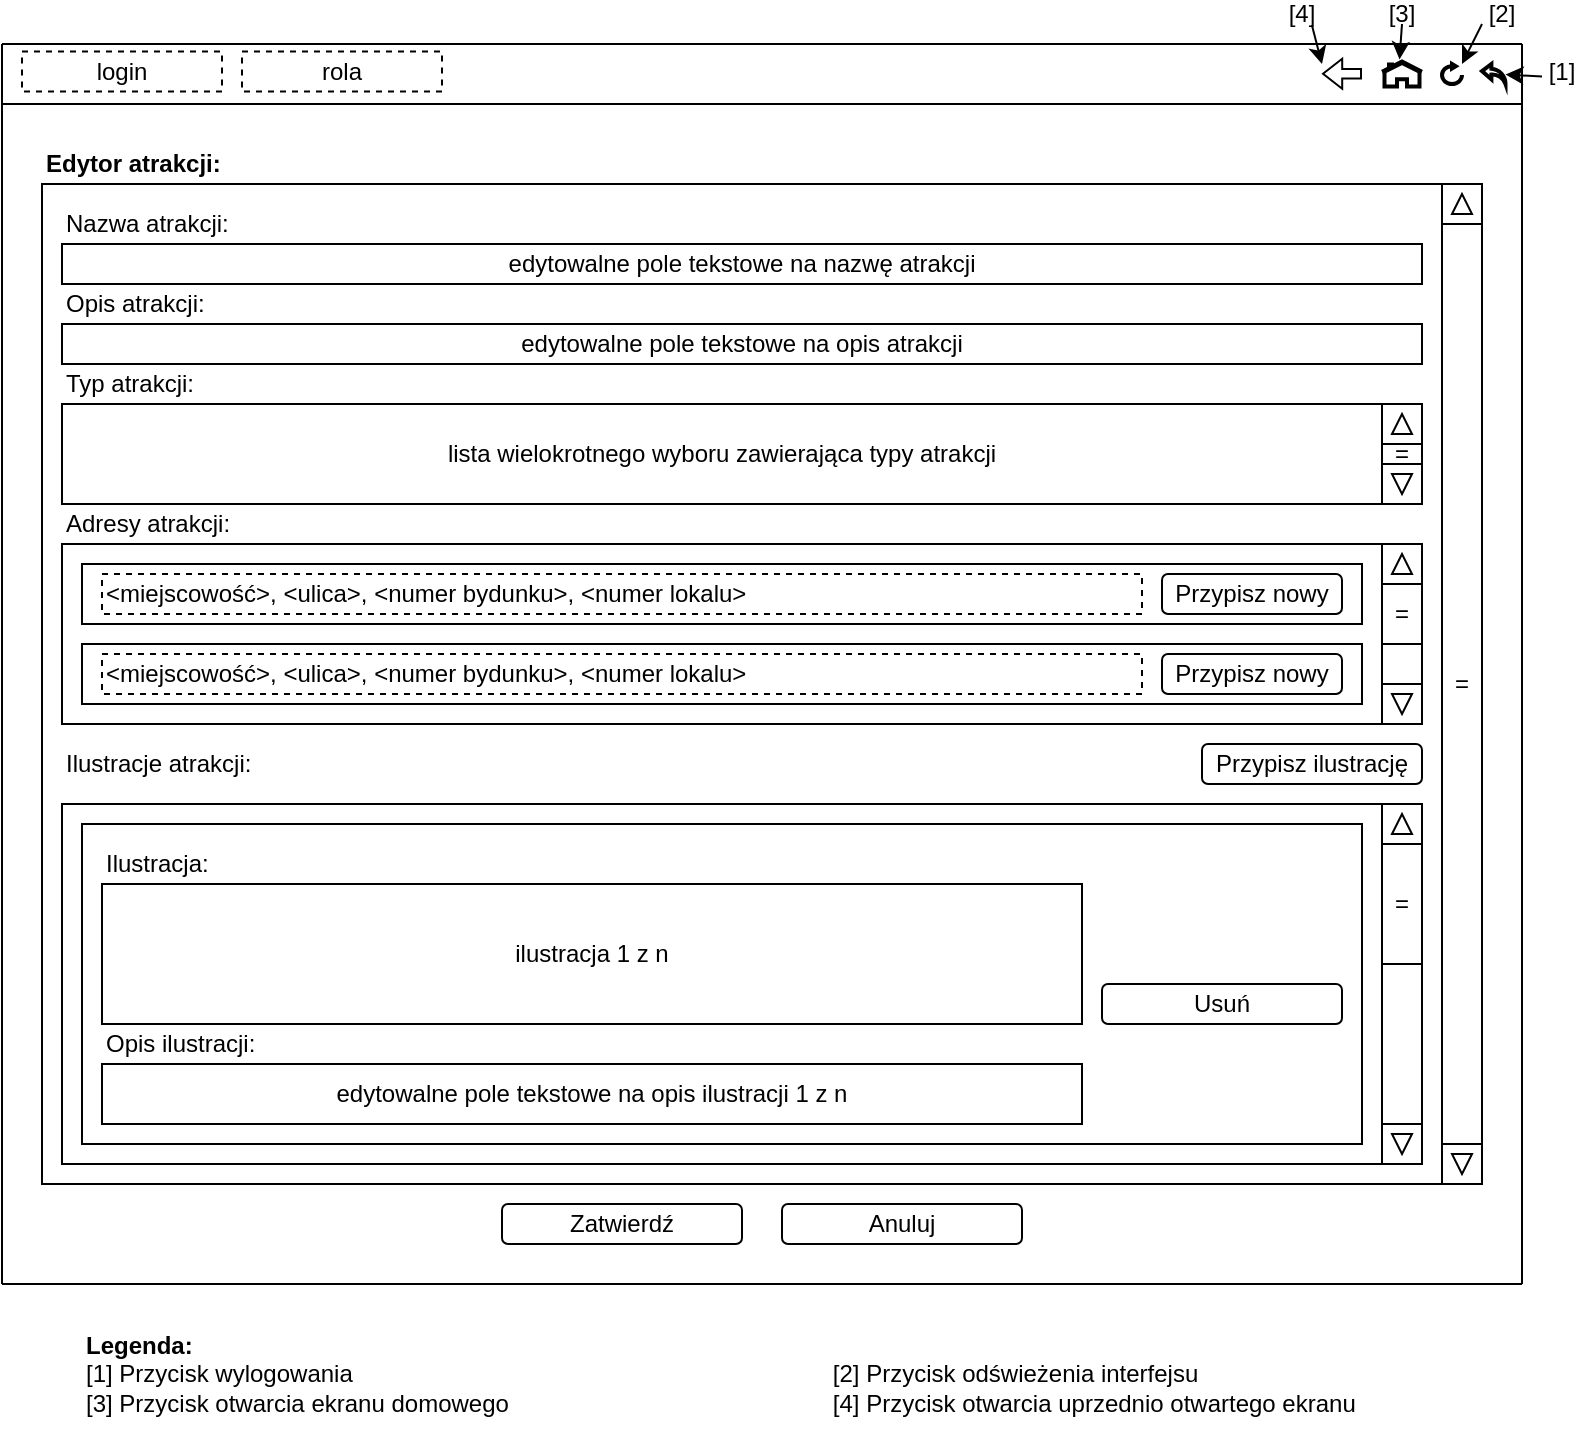 <mxfile version="22.0.2" type="device">
  <diagram name="Strona-1" id="h2WLkj2qyGADKgaHyaSV">
    <mxGraphModel dx="1182" dy="690" grid="1" gridSize="10" guides="1" tooltips="1" connect="1" arrows="1" fold="1" page="1" pageScale="1" pageWidth="827" pageHeight="1169" math="0" shadow="0">
      <root>
        <mxCell id="0" />
        <mxCell id="1" parent="0" />
        <mxCell id="EYUodT9akqzmMVGfxFc3-4" value="" style="endArrow=none;html=1;rounded=0;" parent="1" edge="1">
          <mxGeometry width="50" height="50" relative="1" as="geometry">
            <mxPoint x="10" y="220" as="sourcePoint" />
            <mxPoint x="770" y="220" as="targetPoint" />
          </mxGeometry>
        </mxCell>
        <mxCell id="EYUodT9akqzmMVGfxFc3-5" value="" style="endArrow=none;html=1;rounded=0;" parent="1" edge="1">
          <mxGeometry width="50" height="50" relative="1" as="geometry">
            <mxPoint x="10" y="840" as="sourcePoint" />
            <mxPoint x="10" y="220" as="targetPoint" />
          </mxGeometry>
        </mxCell>
        <mxCell id="EYUodT9akqzmMVGfxFc3-6" value="" style="endArrow=none;html=1;rounded=0;" parent="1" edge="1">
          <mxGeometry width="50" height="50" relative="1" as="geometry">
            <mxPoint x="10" y="250" as="sourcePoint" />
            <mxPoint x="770" y="250" as="targetPoint" />
          </mxGeometry>
        </mxCell>
        <mxCell id="EYUodT9akqzmMVGfxFc3-13" value="" style="endArrow=none;html=1;rounded=0;" parent="1" edge="1">
          <mxGeometry width="50" height="50" relative="1" as="geometry">
            <mxPoint x="770" y="840" as="sourcePoint" />
            <mxPoint x="770" y="220" as="targetPoint" />
          </mxGeometry>
        </mxCell>
        <mxCell id="EYUodT9akqzmMVGfxFc3-14" value="" style="html=1;verticalLabelPosition=bottom;align=center;labelBackgroundColor=#ffffff;verticalAlign=top;strokeWidth=2;shadow=0;dashed=0;shape=mxgraph.ios7.icons.home;" parent="1" vertex="1">
          <mxGeometry x="700" y="228.75" width="20" height="12.5" as="geometry" />
        </mxCell>
        <mxCell id="EYUodT9akqzmMVGfxFc3-15" value="" style="html=1;verticalLabelPosition=bottom;align=center;labelBackgroundColor=#ffffff;verticalAlign=top;strokeWidth=2;shadow=0;dashed=0;shape=mxgraph.ios7.icons.back;fontFamily=Helvetica;fontSize=12;" parent="1" vertex="1">
          <mxGeometry x="750" y="230" width="11.76" height="10" as="geometry" />
        </mxCell>
        <mxCell id="EYUodT9akqzmMVGfxFc3-16" value="" style="html=1;verticalLabelPosition=bottom;align=center;labelBackgroundColor=#ffffff;verticalAlign=top;strokeWidth=2;shadow=0;dashed=0;shape=mxgraph.ios7.icons.reload;fontFamily=Helvetica;fontSize=12;" parent="1" vertex="1">
          <mxGeometry x="730" y="230" width="10" height="10" as="geometry" />
        </mxCell>
        <mxCell id="EYUodT9akqzmMVGfxFc3-18" value="[1]" style="text;html=1;strokeColor=none;fillColor=none;align=center;verticalAlign=middle;whiteSpace=wrap;rounded=0;fontSize=12;fontFamily=Helvetica;fontColor=default;" parent="1" vertex="1">
          <mxGeometry x="780" y="228.75" width="20" height="10" as="geometry" />
        </mxCell>
        <mxCell id="EYUodT9akqzmMVGfxFc3-19" value="" style="endArrow=classic;html=1;rounded=0;fontFamily=Helvetica;fontSize=12;fontColor=default;exitX=0;exitY=0.75;exitDx=0;exitDy=0;" parent="1" source="EYUodT9akqzmMVGfxFc3-18" target="EYUodT9akqzmMVGfxFc3-15" edge="1">
          <mxGeometry width="50" height="50" relative="1" as="geometry">
            <mxPoint x="700" y="200" as="sourcePoint" />
            <mxPoint x="750" y="150" as="targetPoint" />
          </mxGeometry>
        </mxCell>
        <mxCell id="EYUodT9akqzmMVGfxFc3-21" value="" style="shape=flexArrow;endArrow=classic;html=1;rounded=0;fontFamily=Helvetica;fontSize=12;fontColor=default;startWidth=9.302;endWidth=9.302;startSize=5.426;endSize=2.867;width=4.651;" parent="1" edge="1">
          <mxGeometry width="50" height="50" relative="1" as="geometry">
            <mxPoint x="690" y="234.88" as="sourcePoint" />
            <mxPoint x="670" y="234.88" as="targetPoint" />
          </mxGeometry>
        </mxCell>
        <mxCell id="EYUodT9akqzmMVGfxFc3-22" value="[2]" style="text;html=1;strokeColor=none;fillColor=none;align=center;verticalAlign=middle;whiteSpace=wrap;rounded=0;fontSize=12;fontFamily=Helvetica;fontColor=default;" parent="1" vertex="1">
          <mxGeometry x="740" y="200" width="40" height="10" as="geometry" />
        </mxCell>
        <mxCell id="EYUodT9akqzmMVGfxFc3-23" value="" style="endArrow=classic;html=1;rounded=0;fontFamily=Helvetica;fontSize=12;fontColor=default;exitX=0.25;exitY=1;exitDx=0;exitDy=0;entryX=1;entryY=0;entryDx=0;entryDy=0;entryPerimeter=0;" parent="1" source="EYUodT9akqzmMVGfxFc3-22" target="EYUodT9akqzmMVGfxFc3-16" edge="1">
          <mxGeometry width="50" height="50" relative="1" as="geometry">
            <mxPoint x="690" y="230" as="sourcePoint" />
            <mxPoint x="740" y="180" as="targetPoint" />
          </mxGeometry>
        </mxCell>
        <mxCell id="EYUodT9akqzmMVGfxFc3-24" value="[3]" style="text;html=1;strokeColor=none;fillColor=none;align=center;verticalAlign=middle;whiteSpace=wrap;rounded=0;fontSize=12;fontFamily=Helvetica;fontColor=default;" parent="1" vertex="1">
          <mxGeometry x="700" y="200" width="20" height="10" as="geometry" />
        </mxCell>
        <mxCell id="EYUodT9akqzmMVGfxFc3-25" value="" style="endArrow=classic;html=1;rounded=0;fontFamily=Helvetica;fontSize=12;fontColor=default;entryX=0.437;entryY=-0.082;entryDx=0;entryDy=0;entryPerimeter=0;exitX=0.5;exitY=1;exitDx=0;exitDy=0;" parent="1" source="EYUodT9akqzmMVGfxFc3-24" target="EYUodT9akqzmMVGfxFc3-14" edge="1">
          <mxGeometry width="50" height="50" relative="1" as="geometry">
            <mxPoint x="720" y="160" as="sourcePoint" />
            <mxPoint x="710" y="170" as="targetPoint" />
          </mxGeometry>
        </mxCell>
        <mxCell id="EYUodT9akqzmMVGfxFc3-27" value="[4]" style="text;html=1;strokeColor=none;fillColor=none;align=center;verticalAlign=middle;whiteSpace=wrap;rounded=0;fontSize=12;fontFamily=Helvetica;fontColor=default;" parent="1" vertex="1">
          <mxGeometry x="650" y="200" width="20" height="10" as="geometry" />
        </mxCell>
        <mxCell id="EYUodT9akqzmMVGfxFc3-28" value="" style="endArrow=classic;html=1;rounded=0;fontFamily=Helvetica;fontSize=12;fontColor=default;exitX=0.748;exitY=1.065;exitDx=0;exitDy=0;exitPerimeter=0;" parent="1" source="EYUodT9akqzmMVGfxFc3-27" edge="1">
          <mxGeometry width="50" height="50" relative="1" as="geometry">
            <mxPoint x="630" y="230" as="sourcePoint" />
            <mxPoint x="670" y="230" as="targetPoint" />
          </mxGeometry>
        </mxCell>
        <mxCell id="EYUodT9akqzmMVGfxFc3-34" value="" style="endArrow=none;html=1;rounded=0;fontFamily=Helvetica;fontSize=12;fontColor=default;" parent="1" edge="1">
          <mxGeometry width="50" height="50" relative="1" as="geometry">
            <mxPoint x="10" y="840" as="sourcePoint" />
            <mxPoint x="770" y="840" as="targetPoint" />
          </mxGeometry>
        </mxCell>
        <mxCell id="99icuVEXUHL0vRiBvz0g-1" value="&lt;b&gt;Legenda:&lt;/b&gt;&lt;br&gt;[1] Przycisk wylogowania&lt;span style=&quot;white-space: pre;&quot;&gt;&#x9;&lt;/span&gt;&lt;span style=&quot;white-space: pre;&quot;&gt;&#x9;&lt;span style=&quot;white-space: pre;&quot;&gt;&#x9;&lt;/span&gt;&lt;span style=&quot;white-space: pre;&quot;&gt;&#x9;&lt;span style=&quot;white-space: pre;&quot;&gt;&#x9;&lt;/span&gt;&lt;span style=&quot;white-space: pre;&quot;&gt;&#x9;&lt;span style=&quot;white-space: pre;&quot;&gt;&#x9;&lt;span style=&quot;white-space: pre;&quot;&gt;&#x9;&lt;/span&gt;&lt;span style=&quot;white-space: pre;&quot;&gt;&#x9;&lt;/span&gt;&lt;/span&gt;&lt;/span&gt;&lt;/span&gt;&lt;/span&gt;[2] Przycisk odświeżenia interfejsu&lt;br&gt;[3] Przycisk otwarcia ekranu domowego&lt;span style=&quot;white-space: pre;&quot;&gt;&#x9;&lt;/span&gt;&lt;span style=&quot;white-space: pre;&quot;&gt;&#x9;&lt;span style=&quot;white-space: pre;&quot;&gt;&#x9;&lt;/span&gt;&lt;span style=&quot;white-space: pre;&quot;&gt;&#x9;&lt;/span&gt;&lt;span style=&quot;white-space: pre;&quot;&gt;&#x9;&lt;span style=&quot;white-space: pre;&quot;&gt;&#x9;&lt;/span&gt;&lt;span style=&quot;white-space: pre;&quot;&gt;&#x9;&lt;/span&gt;&lt;/span&gt;&lt;/span&gt;[4] Przycisk otwarcia uprzednio otwartego ekranu" style="text;html=1;align=left;verticalAlign=middle;resizable=0;points=[];autosize=1;strokeColor=none;fillColor=none;dashed=1;" parent="1" vertex="1">
          <mxGeometry x="50" y="855" width="660" height="60" as="geometry" />
        </mxCell>
        <mxCell id="DOHr0hYEis4pRiLcCh-8-1" value="login" style="rounded=0;whiteSpace=wrap;html=1;dashed=1;" parent="1" vertex="1">
          <mxGeometry x="20" y="223.75" width="100" height="20" as="geometry" />
        </mxCell>
        <mxCell id="DOHr0hYEis4pRiLcCh-8-2" value="rola" style="rounded=0;whiteSpace=wrap;html=1;dashed=1;" parent="1" vertex="1">
          <mxGeometry x="130" y="223.75" width="100" height="20" as="geometry" />
        </mxCell>
        <mxCell id="qdX5j7-EQqceirbTKG9q-1" value="Edytor atrakcji:" style="text;html=1;strokeColor=none;fillColor=none;align=left;verticalAlign=middle;whiteSpace=wrap;rounded=0;fontStyle=1;dashed=1;" parent="1" vertex="1">
          <mxGeometry x="30" y="270" width="720" height="20" as="geometry" />
        </mxCell>
        <mxCell id="T_iTTgx06haUHR_iTa-R-1" value="=" style="rounded=0;whiteSpace=wrap;html=1;" parent="1" vertex="1">
          <mxGeometry x="730" y="310" width="20" height="460" as="geometry" />
        </mxCell>
        <mxCell id="T_iTTgx06haUHR_iTa-R-2" value="" style="whiteSpace=wrap;html=1;aspect=fixed;" parent="1" vertex="1">
          <mxGeometry x="730" y="290" width="20" height="20" as="geometry" />
        </mxCell>
        <mxCell id="T_iTTgx06haUHR_iTa-R-3" value="" style="triangle;whiteSpace=wrap;html=1;rotation=-90;" parent="1" vertex="1">
          <mxGeometry x="735" y="295" width="10" height="10" as="geometry" />
        </mxCell>
        <mxCell id="T_iTTgx06haUHR_iTa-R-4" value="" style="whiteSpace=wrap;html=1;aspect=fixed;" parent="1" vertex="1">
          <mxGeometry x="730" y="770" width="20" height="20" as="geometry" />
        </mxCell>
        <mxCell id="T_iTTgx06haUHR_iTa-R-5" value="" style="triangle;whiteSpace=wrap;html=1;rotation=90;" parent="1" vertex="1">
          <mxGeometry x="735" y="775" width="10" height="10" as="geometry" />
        </mxCell>
        <mxCell id="vj2doSW4zZvvi4BzWX74-2" value="" style="rounded=0;whiteSpace=wrap;html=1;" parent="1" vertex="1">
          <mxGeometry x="30" y="290" width="700" height="500" as="geometry" />
        </mxCell>
        <mxCell id="vj2doSW4zZvvi4BzWX74-3" value="Nazwa atrakcji:" style="text;html=1;strokeColor=none;fillColor=none;align=left;verticalAlign=middle;whiteSpace=wrap;rounded=0;" parent="1" vertex="1">
          <mxGeometry x="40" y="300" width="680" height="20" as="geometry" />
        </mxCell>
        <mxCell id="vj2doSW4zZvvi4BzWX74-4" value="edytowalne pole tekstowe na nazwę atrakcji" style="rounded=0;whiteSpace=wrap;html=1;" parent="1" vertex="1">
          <mxGeometry x="40" y="320" width="680" height="20" as="geometry" />
        </mxCell>
        <mxCell id="vj2doSW4zZvvi4BzWX74-5" value="Opis atrakcji:" style="text;html=1;strokeColor=none;fillColor=none;align=left;verticalAlign=middle;whiteSpace=wrap;rounded=0;" parent="1" vertex="1">
          <mxGeometry x="40" y="340" width="680" height="20" as="geometry" />
        </mxCell>
        <mxCell id="vj2doSW4zZvvi4BzWX74-6" value="edytowalne pole tekstowe na opis atrakcji" style="rounded=0;whiteSpace=wrap;html=1;" parent="1" vertex="1">
          <mxGeometry x="40" y="360" width="680" height="20" as="geometry" />
        </mxCell>
        <mxCell id="vj2doSW4zZvvi4BzWX74-12" value="Zatwierdź" style="rounded=1;whiteSpace=wrap;html=1;" parent="1" vertex="1">
          <mxGeometry x="260" y="800" width="120" height="20" as="geometry" />
        </mxCell>
        <mxCell id="vj2doSW4zZvvi4BzWX74-13" value="Anuluj" style="rounded=1;whiteSpace=wrap;html=1;" parent="1" vertex="1">
          <mxGeometry x="400" y="800" width="120" height="20" as="geometry" />
        </mxCell>
        <mxCell id="vj2doSW4zZvvi4BzWX74-14" value="Typ atrakcji:" style="text;html=1;strokeColor=none;fillColor=none;align=left;verticalAlign=middle;whiteSpace=wrap;rounded=0;" parent="1" vertex="1">
          <mxGeometry x="40" y="380" width="680" height="20" as="geometry" />
        </mxCell>
        <mxCell id="vj2doSW4zZvvi4BzWX74-15" value="lista wielokrotnego wyboru zawierająca typy atrakcji" style="rounded=0;whiteSpace=wrap;html=1;" parent="1" vertex="1">
          <mxGeometry x="40" y="400" width="660" height="50" as="geometry" />
        </mxCell>
        <mxCell id="vj2doSW4zZvvi4BzWX74-16" value="" style="whiteSpace=wrap;html=1;aspect=fixed;" parent="1" vertex="1">
          <mxGeometry x="700" y="430" width="20" height="20" as="geometry" />
        </mxCell>
        <mxCell id="vj2doSW4zZvvi4BzWX74-17" value="" style="triangle;whiteSpace=wrap;html=1;rotation=90;" parent="1" vertex="1">
          <mxGeometry x="705" y="435" width="10" height="10" as="geometry" />
        </mxCell>
        <mxCell id="FfB_7gxJOvNEDapdNmzO-1" value="" style="whiteSpace=wrap;html=1;aspect=fixed;" parent="1" vertex="1">
          <mxGeometry x="700" y="400" width="20" height="20" as="geometry" />
        </mxCell>
        <mxCell id="FfB_7gxJOvNEDapdNmzO-2" value="" style="triangle;whiteSpace=wrap;html=1;rotation=-90;" parent="1" vertex="1">
          <mxGeometry x="705" y="405" width="10" height="10" as="geometry" />
        </mxCell>
        <mxCell id="FfB_7gxJOvNEDapdNmzO-3" value="=" style="rounded=0;whiteSpace=wrap;html=1;" parent="1" vertex="1">
          <mxGeometry x="700" y="420" width="20" height="10" as="geometry" />
        </mxCell>
        <mxCell id="FfB_7gxJOvNEDapdNmzO-4" value="Adresy atrakcji:" style="text;html=1;strokeColor=none;fillColor=none;align=left;verticalAlign=middle;whiteSpace=wrap;rounded=0;" parent="1" vertex="1">
          <mxGeometry x="40" y="450" width="680" height="20" as="geometry" />
        </mxCell>
        <mxCell id="FfB_7gxJOvNEDapdNmzO-5" value="" style="rounded=0;whiteSpace=wrap;html=1;" parent="1" vertex="1">
          <mxGeometry x="40" y="470" width="660" height="90" as="geometry" />
        </mxCell>
        <mxCell id="FfB_7gxJOvNEDapdNmzO-8" value="" style="whiteSpace=wrap;html=1;aspect=fixed;" parent="1" vertex="1">
          <mxGeometry x="700" y="470" width="20" height="20" as="geometry" />
        </mxCell>
        <mxCell id="FfB_7gxJOvNEDapdNmzO-9" value="" style="triangle;whiteSpace=wrap;html=1;rotation=-90;" parent="1" vertex="1">
          <mxGeometry x="705" y="475" width="10" height="10" as="geometry" />
        </mxCell>
        <mxCell id="FfB_7gxJOvNEDapdNmzO-10" value="" style="whiteSpace=wrap;html=1;aspect=fixed;" parent="1" vertex="1">
          <mxGeometry x="700" y="540" width="20" height="20" as="geometry" />
        </mxCell>
        <mxCell id="FfB_7gxJOvNEDapdNmzO-11" value="" style="triangle;whiteSpace=wrap;html=1;rotation=90;" parent="1" vertex="1">
          <mxGeometry x="705" y="545" width="10" height="10" as="geometry" />
        </mxCell>
        <mxCell id="FfB_7gxJOvNEDapdNmzO-12" value="" style="rounded=0;whiteSpace=wrap;html=1;" parent="1" vertex="1">
          <mxGeometry x="700" y="490" width="20" height="50" as="geometry" />
        </mxCell>
        <mxCell id="FfB_7gxJOvNEDapdNmzO-15" value="" style="rounded=0;whiteSpace=wrap;html=1;align=left;" parent="1" vertex="1">
          <mxGeometry x="50" y="480" width="640" height="30" as="geometry" />
        </mxCell>
        <mxCell id="FfB_7gxJOvNEDapdNmzO-19" value="Przypisz nowy" style="rounded=1;whiteSpace=wrap;html=1;" parent="1" vertex="1">
          <mxGeometry x="590" y="485" width="90" height="20" as="geometry" />
        </mxCell>
        <mxCell id="FfB_7gxJOvNEDapdNmzO-21" value="&amp;lt;miejscowość&amp;gt;, &amp;lt;ulica&amp;gt;, &amp;lt;numer bydunku&amp;gt;, &amp;lt;numer lokalu&amp;gt;" style="text;html=1;strokeColor=default;fillColor=none;align=left;verticalAlign=middle;whiteSpace=wrap;rounded=0;dashed=1;" parent="1" vertex="1">
          <mxGeometry x="60" y="485" width="520" height="20" as="geometry" />
        </mxCell>
        <mxCell id="FfB_7gxJOvNEDapdNmzO-22" value="" style="rounded=0;whiteSpace=wrap;html=1;align=left;" parent="1" vertex="1">
          <mxGeometry x="50" y="520" width="640" height="30" as="geometry" />
        </mxCell>
        <mxCell id="FfB_7gxJOvNEDapdNmzO-25" value="&amp;lt;miejscowość&amp;gt;, &amp;lt;ulica&amp;gt;, &amp;lt;numer bydunku&amp;gt;, &amp;lt;numer lokalu&amp;gt;" style="text;html=1;strokeColor=default;fillColor=none;align=left;verticalAlign=middle;whiteSpace=wrap;rounded=0;dashed=1;" parent="1" vertex="1">
          <mxGeometry x="60" y="525" width="520" height="20" as="geometry" />
        </mxCell>
        <mxCell id="FfB_7gxJOvNEDapdNmzO-30" value="=" style="rounded=0;whiteSpace=wrap;html=1;" parent="1" vertex="1">
          <mxGeometry x="700" y="490" width="20" height="30" as="geometry" />
        </mxCell>
        <mxCell id="FfB_7gxJOvNEDapdNmzO-31" value="Ilustracje atrakcji:" style="text;html=1;strokeColor=none;fillColor=none;align=left;verticalAlign=middle;whiteSpace=wrap;rounded=0;" parent="1" vertex="1">
          <mxGeometry x="40" y="570" width="560" height="20" as="geometry" />
        </mxCell>
        <mxCell id="FfB_7gxJOvNEDapdNmzO-32" value="" style="rounded=0;whiteSpace=wrap;html=1;" parent="1" vertex="1">
          <mxGeometry x="40" y="600" width="660" height="180" as="geometry" />
        </mxCell>
        <mxCell id="FfB_7gxJOvNEDapdNmzO-33" value="Przypisz ilustrację" style="rounded=1;whiteSpace=wrap;html=1;" parent="1" vertex="1">
          <mxGeometry x="610" y="570" width="110" height="20" as="geometry" />
        </mxCell>
        <mxCell id="FfB_7gxJOvNEDapdNmzO-36" value="" style="whiteSpace=wrap;html=1;aspect=fixed;" parent="1" vertex="1">
          <mxGeometry x="700" y="600" width="20" height="20" as="geometry" />
        </mxCell>
        <mxCell id="FfB_7gxJOvNEDapdNmzO-37" value="" style="triangle;whiteSpace=wrap;html=1;rotation=-90;" parent="1" vertex="1">
          <mxGeometry x="705" y="605" width="10" height="10" as="geometry" />
        </mxCell>
        <mxCell id="FfB_7gxJOvNEDapdNmzO-38" value="" style="whiteSpace=wrap;html=1;aspect=fixed;" parent="1" vertex="1">
          <mxGeometry x="700" y="760" width="20" height="20" as="geometry" />
        </mxCell>
        <mxCell id="FfB_7gxJOvNEDapdNmzO-39" value="" style="triangle;whiteSpace=wrap;html=1;rotation=90;" parent="1" vertex="1">
          <mxGeometry x="705" y="765" width="10" height="10" as="geometry" />
        </mxCell>
        <mxCell id="FfB_7gxJOvNEDapdNmzO-40" value="" style="rounded=0;whiteSpace=wrap;html=1;" parent="1" vertex="1">
          <mxGeometry x="700" y="620" width="20" height="140" as="geometry" />
        </mxCell>
        <mxCell id="FfB_7gxJOvNEDapdNmzO-41" value="=" style="rounded=0;whiteSpace=wrap;html=1;" parent="1" vertex="1">
          <mxGeometry x="700" y="620" width="20" height="60" as="geometry" />
        </mxCell>
        <mxCell id="FfB_7gxJOvNEDapdNmzO-43" value="" style="rounded=0;whiteSpace=wrap;html=1;" parent="1" vertex="1">
          <mxGeometry x="50" y="610" width="640" height="160" as="geometry" />
        </mxCell>
        <mxCell id="FfB_7gxJOvNEDapdNmzO-47" value="ilustracja 1 z n" style="rounded=0;whiteSpace=wrap;html=1;" parent="1" vertex="1">
          <mxGeometry x="60" y="640" width="490" height="70" as="geometry" />
        </mxCell>
        <mxCell id="FfB_7gxJOvNEDapdNmzO-49" value="Usuń" style="rounded=1;whiteSpace=wrap;html=1;" parent="1" vertex="1">
          <mxGeometry x="560" y="690" width="120" height="20" as="geometry" />
        </mxCell>
        <mxCell id="FfB_7gxJOvNEDapdNmzO-51" value="edytowalne pole tekstowe na opis ilustracji 1 z n" style="rounded=0;whiteSpace=wrap;html=1;" parent="1" vertex="1">
          <mxGeometry x="60" y="730" width="490" height="30" as="geometry" />
        </mxCell>
        <mxCell id="iFdMPcChwmTjYAfZ6c88-4" value="Opis ilustracji:" style="text;html=1;strokeColor=none;fillColor=none;align=left;verticalAlign=middle;whiteSpace=wrap;rounded=0;" parent="1" vertex="1">
          <mxGeometry x="60" y="710" width="490" height="20" as="geometry" />
        </mxCell>
        <mxCell id="iFdMPcChwmTjYAfZ6c88-5" value="Ilustracja:" style="text;html=1;strokeColor=none;fillColor=none;align=left;verticalAlign=middle;whiteSpace=wrap;rounded=0;" parent="1" vertex="1">
          <mxGeometry x="60" y="620" width="490" height="20" as="geometry" />
        </mxCell>
        <mxCell id="7vwPjD8v54HHWO3C7Z47-1" value="Przypisz nowy" style="rounded=1;whiteSpace=wrap;html=1;" vertex="1" parent="1">
          <mxGeometry x="590" y="525" width="90" height="20" as="geometry" />
        </mxCell>
      </root>
    </mxGraphModel>
  </diagram>
</mxfile>
